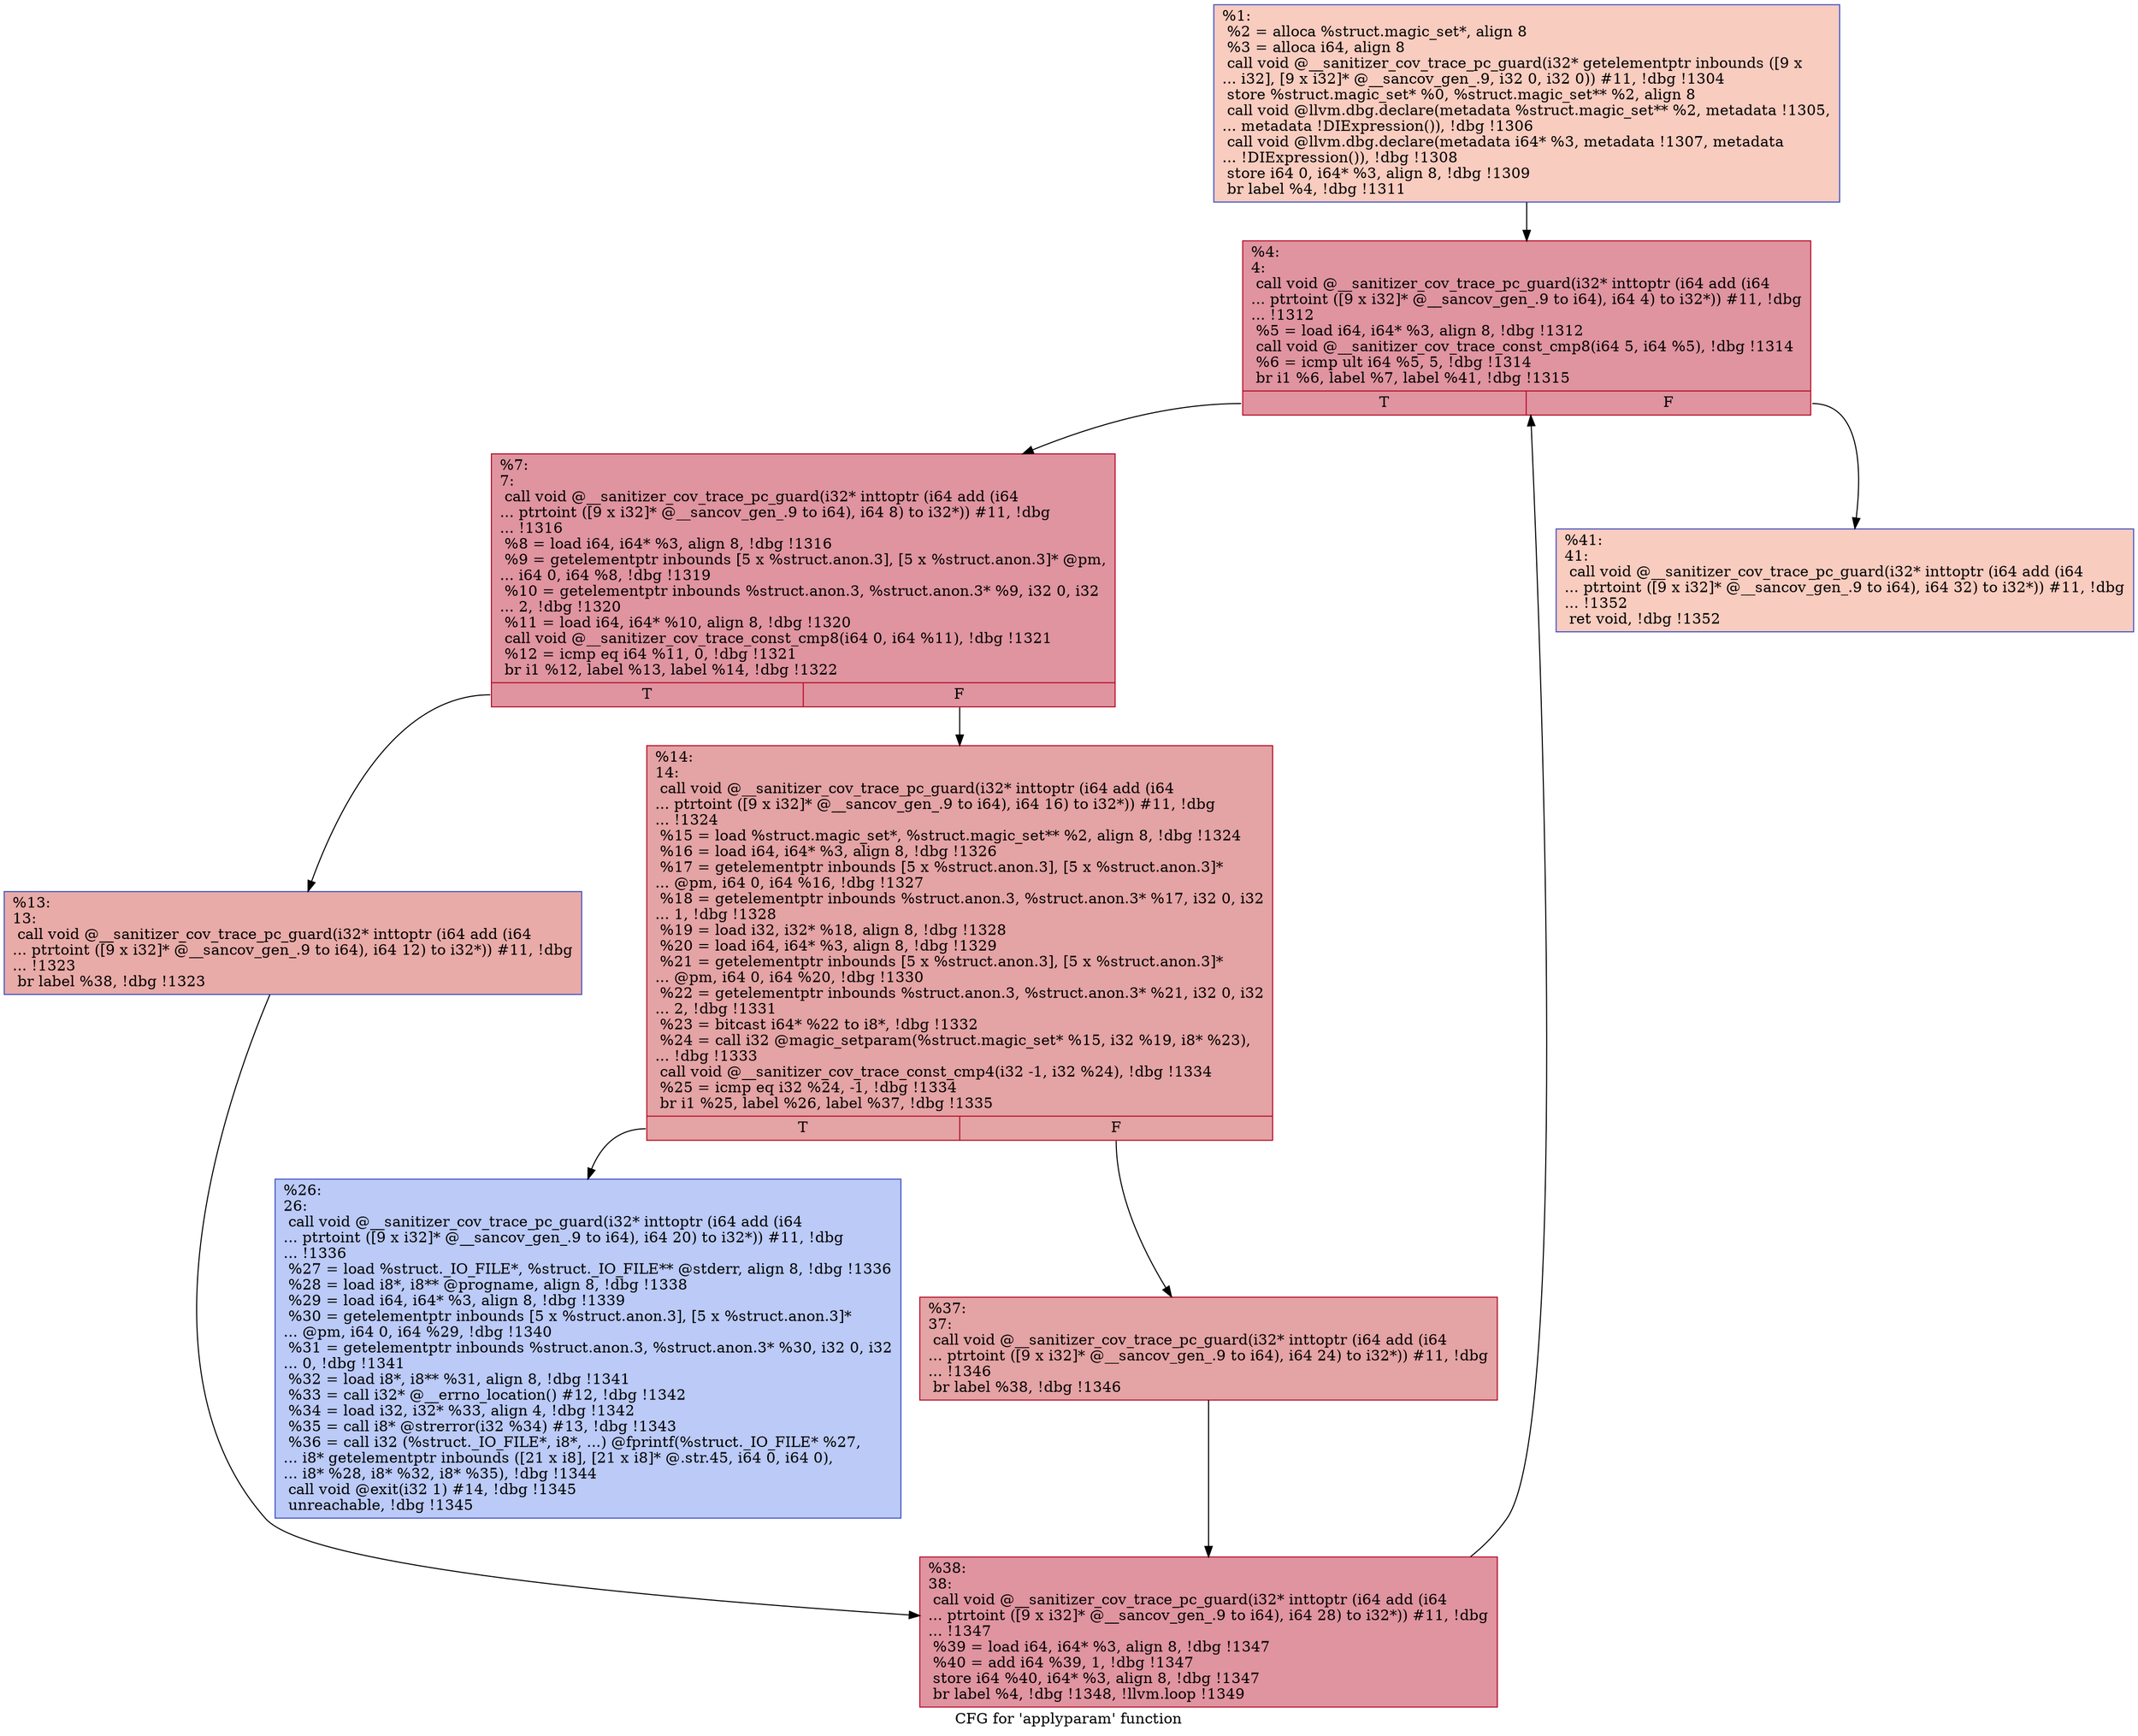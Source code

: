 digraph "CFG for 'applyparam' function" {
	label="CFG for 'applyparam' function";

	Node0x5573ac3828f0 [shape=record,color="#3d50c3ff", style=filled, fillcolor="#f08b6e70",label="{%1:\l  %2 = alloca %struct.magic_set*, align 8\l  %3 = alloca i64, align 8\l  call void @__sanitizer_cov_trace_pc_guard(i32* getelementptr inbounds ([9 x\l... i32], [9 x i32]* @__sancov_gen_.9, i32 0, i32 0)) #11, !dbg !1304\l  store %struct.magic_set* %0, %struct.magic_set** %2, align 8\l  call void @llvm.dbg.declare(metadata %struct.magic_set** %2, metadata !1305,\l... metadata !DIExpression()), !dbg !1306\l  call void @llvm.dbg.declare(metadata i64* %3, metadata !1307, metadata\l... !DIExpression()), !dbg !1308\l  store i64 0, i64* %3, align 8, !dbg !1309\l  br label %4, !dbg !1311\l}"];
	Node0x5573ac3828f0 -> Node0x5573ac382940;
	Node0x5573ac382940 [shape=record,color="#b70d28ff", style=filled, fillcolor="#b70d2870",label="{%4:\l4:                                                \l  call void @__sanitizer_cov_trace_pc_guard(i32* inttoptr (i64 add (i64\l... ptrtoint ([9 x i32]* @__sancov_gen_.9 to i64), i64 4) to i32*)) #11, !dbg\l... !1312\l  %5 = load i64, i64* %3, align 8, !dbg !1312\l  call void @__sanitizer_cov_trace_const_cmp8(i64 5, i64 %5), !dbg !1314\l  %6 = icmp ult i64 %5, 5, !dbg !1314\l  br i1 %6, label %7, label %41, !dbg !1315\l|{<s0>T|<s1>F}}"];
	Node0x5573ac382940:s0 -> Node0x5573ac382990;
	Node0x5573ac382940:s1 -> Node0x5573ac382b70;
	Node0x5573ac382990 [shape=record,color="#b70d28ff", style=filled, fillcolor="#b70d2870",label="{%7:\l7:                                                \l  call void @__sanitizer_cov_trace_pc_guard(i32* inttoptr (i64 add (i64\l... ptrtoint ([9 x i32]* @__sancov_gen_.9 to i64), i64 8) to i32*)) #11, !dbg\l... !1316\l  %8 = load i64, i64* %3, align 8, !dbg !1316\l  %9 = getelementptr inbounds [5 x %struct.anon.3], [5 x %struct.anon.3]* @pm,\l... i64 0, i64 %8, !dbg !1319\l  %10 = getelementptr inbounds %struct.anon.3, %struct.anon.3* %9, i32 0, i32\l... 2, !dbg !1320\l  %11 = load i64, i64* %10, align 8, !dbg !1320\l  call void @__sanitizer_cov_trace_const_cmp8(i64 0, i64 %11), !dbg !1321\l  %12 = icmp eq i64 %11, 0, !dbg !1321\l  br i1 %12, label %13, label %14, !dbg !1322\l|{<s0>T|<s1>F}}"];
	Node0x5573ac382990:s0 -> Node0x5573ac3829e0;
	Node0x5573ac382990:s1 -> Node0x5573ac382a30;
	Node0x5573ac3829e0 [shape=record,color="#3d50c3ff", style=filled, fillcolor="#cc403a70",label="{%13:\l13:                                               \l  call void @__sanitizer_cov_trace_pc_guard(i32* inttoptr (i64 add (i64\l... ptrtoint ([9 x i32]* @__sancov_gen_.9 to i64), i64 12) to i32*)) #11, !dbg\l... !1323\l  br label %38, !dbg !1323\l}"];
	Node0x5573ac3829e0 -> Node0x5573ac382b20;
	Node0x5573ac382a30 [shape=record,color="#b70d28ff", style=filled, fillcolor="#c32e3170",label="{%14:\l14:                                               \l  call void @__sanitizer_cov_trace_pc_guard(i32* inttoptr (i64 add (i64\l... ptrtoint ([9 x i32]* @__sancov_gen_.9 to i64), i64 16) to i32*)) #11, !dbg\l... !1324\l  %15 = load %struct.magic_set*, %struct.magic_set** %2, align 8, !dbg !1324\l  %16 = load i64, i64* %3, align 8, !dbg !1326\l  %17 = getelementptr inbounds [5 x %struct.anon.3], [5 x %struct.anon.3]*\l... @pm, i64 0, i64 %16, !dbg !1327\l  %18 = getelementptr inbounds %struct.anon.3, %struct.anon.3* %17, i32 0, i32\l... 1, !dbg !1328\l  %19 = load i32, i32* %18, align 8, !dbg !1328\l  %20 = load i64, i64* %3, align 8, !dbg !1329\l  %21 = getelementptr inbounds [5 x %struct.anon.3], [5 x %struct.anon.3]*\l... @pm, i64 0, i64 %20, !dbg !1330\l  %22 = getelementptr inbounds %struct.anon.3, %struct.anon.3* %21, i32 0, i32\l... 2, !dbg !1331\l  %23 = bitcast i64* %22 to i8*, !dbg !1332\l  %24 = call i32 @magic_setparam(%struct.magic_set* %15, i32 %19, i8* %23),\l... !dbg !1333\l  call void @__sanitizer_cov_trace_const_cmp4(i32 -1, i32 %24), !dbg !1334\l  %25 = icmp eq i32 %24, -1, !dbg !1334\l  br i1 %25, label %26, label %37, !dbg !1335\l|{<s0>T|<s1>F}}"];
	Node0x5573ac382a30:s0 -> Node0x5573ac382a80;
	Node0x5573ac382a30:s1 -> Node0x5573ac382ad0;
	Node0x5573ac382a80 [shape=record,color="#3d50c3ff", style=filled, fillcolor="#6687ed70",label="{%26:\l26:                                               \l  call void @__sanitizer_cov_trace_pc_guard(i32* inttoptr (i64 add (i64\l... ptrtoint ([9 x i32]* @__sancov_gen_.9 to i64), i64 20) to i32*)) #11, !dbg\l... !1336\l  %27 = load %struct._IO_FILE*, %struct._IO_FILE** @stderr, align 8, !dbg !1336\l  %28 = load i8*, i8** @progname, align 8, !dbg !1338\l  %29 = load i64, i64* %3, align 8, !dbg !1339\l  %30 = getelementptr inbounds [5 x %struct.anon.3], [5 x %struct.anon.3]*\l... @pm, i64 0, i64 %29, !dbg !1340\l  %31 = getelementptr inbounds %struct.anon.3, %struct.anon.3* %30, i32 0, i32\l... 0, !dbg !1341\l  %32 = load i8*, i8** %31, align 8, !dbg !1341\l  %33 = call i32* @__errno_location() #12, !dbg !1342\l  %34 = load i32, i32* %33, align 4, !dbg !1342\l  %35 = call i8* @strerror(i32 %34) #13, !dbg !1343\l  %36 = call i32 (%struct._IO_FILE*, i8*, ...) @fprintf(%struct._IO_FILE* %27,\l... i8* getelementptr inbounds ([21 x i8], [21 x i8]* @.str.45, i64 0, i64 0),\l... i8* %28, i8* %32, i8* %35), !dbg !1344\l  call void @exit(i32 1) #14, !dbg !1345\l  unreachable, !dbg !1345\l}"];
	Node0x5573ac382ad0 [shape=record,color="#b70d28ff", style=filled, fillcolor="#c32e3170",label="{%37:\l37:                                               \l  call void @__sanitizer_cov_trace_pc_guard(i32* inttoptr (i64 add (i64\l... ptrtoint ([9 x i32]* @__sancov_gen_.9 to i64), i64 24) to i32*)) #11, !dbg\l... !1346\l  br label %38, !dbg !1346\l}"];
	Node0x5573ac382ad0 -> Node0x5573ac382b20;
	Node0x5573ac382b20 [shape=record,color="#b70d28ff", style=filled, fillcolor="#b70d2870",label="{%38:\l38:                                               \l  call void @__sanitizer_cov_trace_pc_guard(i32* inttoptr (i64 add (i64\l... ptrtoint ([9 x i32]* @__sancov_gen_.9 to i64), i64 28) to i32*)) #11, !dbg\l... !1347\l  %39 = load i64, i64* %3, align 8, !dbg !1347\l  %40 = add i64 %39, 1, !dbg !1347\l  store i64 %40, i64* %3, align 8, !dbg !1347\l  br label %4, !dbg !1348, !llvm.loop !1349\l}"];
	Node0x5573ac382b20 -> Node0x5573ac382940;
	Node0x5573ac382b70 [shape=record,color="#3d50c3ff", style=filled, fillcolor="#f08b6e70",label="{%41:\l41:                                               \l  call void @__sanitizer_cov_trace_pc_guard(i32* inttoptr (i64 add (i64\l... ptrtoint ([9 x i32]* @__sancov_gen_.9 to i64), i64 32) to i32*)) #11, !dbg\l... !1352\l  ret void, !dbg !1352\l}"];
}
